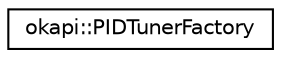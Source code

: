 digraph "Graphical Class Hierarchy"
{
 // LATEX_PDF_SIZE
  edge [fontname="Helvetica",fontsize="10",labelfontname="Helvetica",labelfontsize="10"];
  node [fontname="Helvetica",fontsize="10",shape=record];
  rankdir="LR";
  Node0 [label="okapi::PIDTunerFactory",height=0.2,width=0.4,color="black", fillcolor="white", style="filled",URL="$classokapi_1_1PIDTunerFactory.html",tooltip=" "];
}
